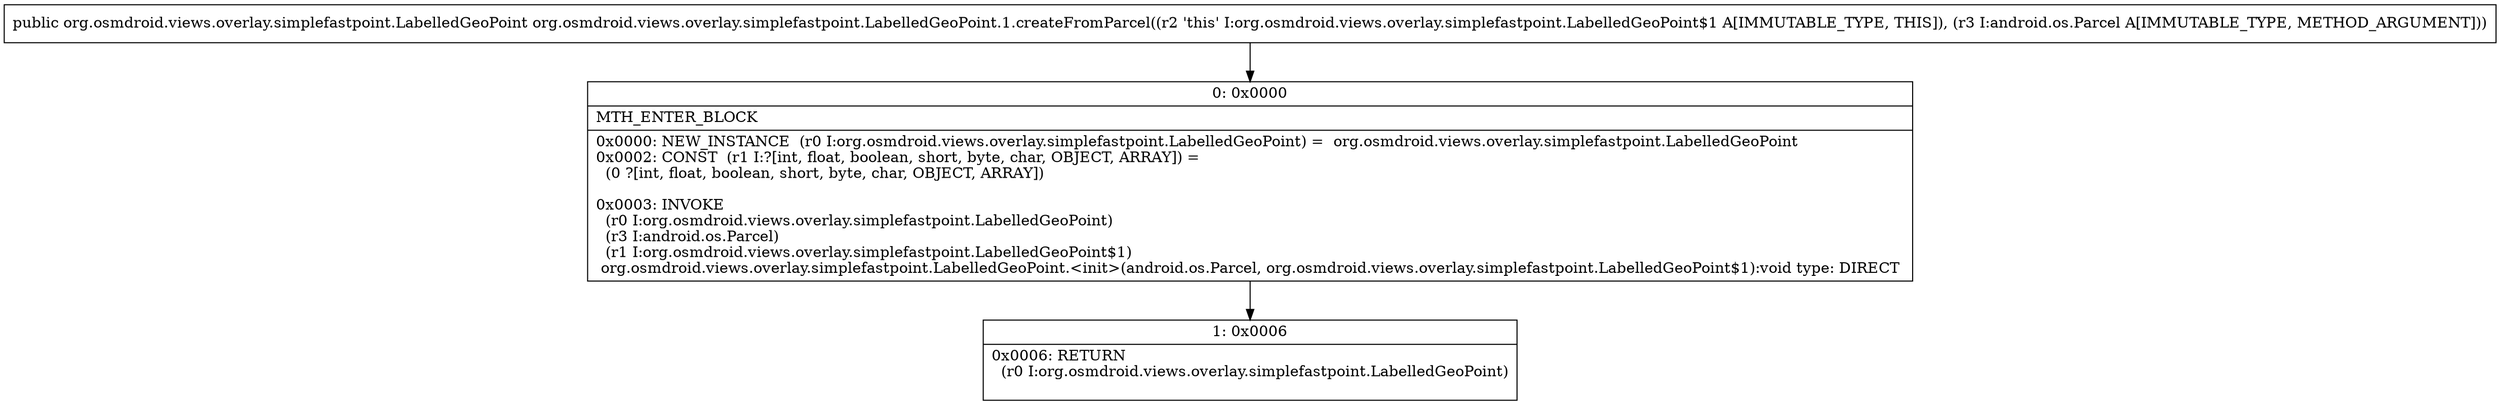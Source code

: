 digraph "CFG fororg.osmdroid.views.overlay.simplefastpoint.LabelledGeoPoint.1.createFromParcel(Landroid\/os\/Parcel;)Lorg\/osmdroid\/views\/overlay\/simplefastpoint\/LabelledGeoPoint;" {
Node_0 [shape=record,label="{0\:\ 0x0000|MTH_ENTER_BLOCK\l|0x0000: NEW_INSTANCE  (r0 I:org.osmdroid.views.overlay.simplefastpoint.LabelledGeoPoint) =  org.osmdroid.views.overlay.simplefastpoint.LabelledGeoPoint \l0x0002: CONST  (r1 I:?[int, float, boolean, short, byte, char, OBJECT, ARRAY]) = \l  (0 ?[int, float, boolean, short, byte, char, OBJECT, ARRAY])\l \l0x0003: INVOKE  \l  (r0 I:org.osmdroid.views.overlay.simplefastpoint.LabelledGeoPoint)\l  (r3 I:android.os.Parcel)\l  (r1 I:org.osmdroid.views.overlay.simplefastpoint.LabelledGeoPoint$1)\l org.osmdroid.views.overlay.simplefastpoint.LabelledGeoPoint.\<init\>(android.os.Parcel, org.osmdroid.views.overlay.simplefastpoint.LabelledGeoPoint$1):void type: DIRECT \l}"];
Node_1 [shape=record,label="{1\:\ 0x0006|0x0006: RETURN  \l  (r0 I:org.osmdroid.views.overlay.simplefastpoint.LabelledGeoPoint)\l \l}"];
MethodNode[shape=record,label="{public org.osmdroid.views.overlay.simplefastpoint.LabelledGeoPoint org.osmdroid.views.overlay.simplefastpoint.LabelledGeoPoint.1.createFromParcel((r2 'this' I:org.osmdroid.views.overlay.simplefastpoint.LabelledGeoPoint$1 A[IMMUTABLE_TYPE, THIS]), (r3 I:android.os.Parcel A[IMMUTABLE_TYPE, METHOD_ARGUMENT])) }"];
MethodNode -> Node_0;
Node_0 -> Node_1;
}

